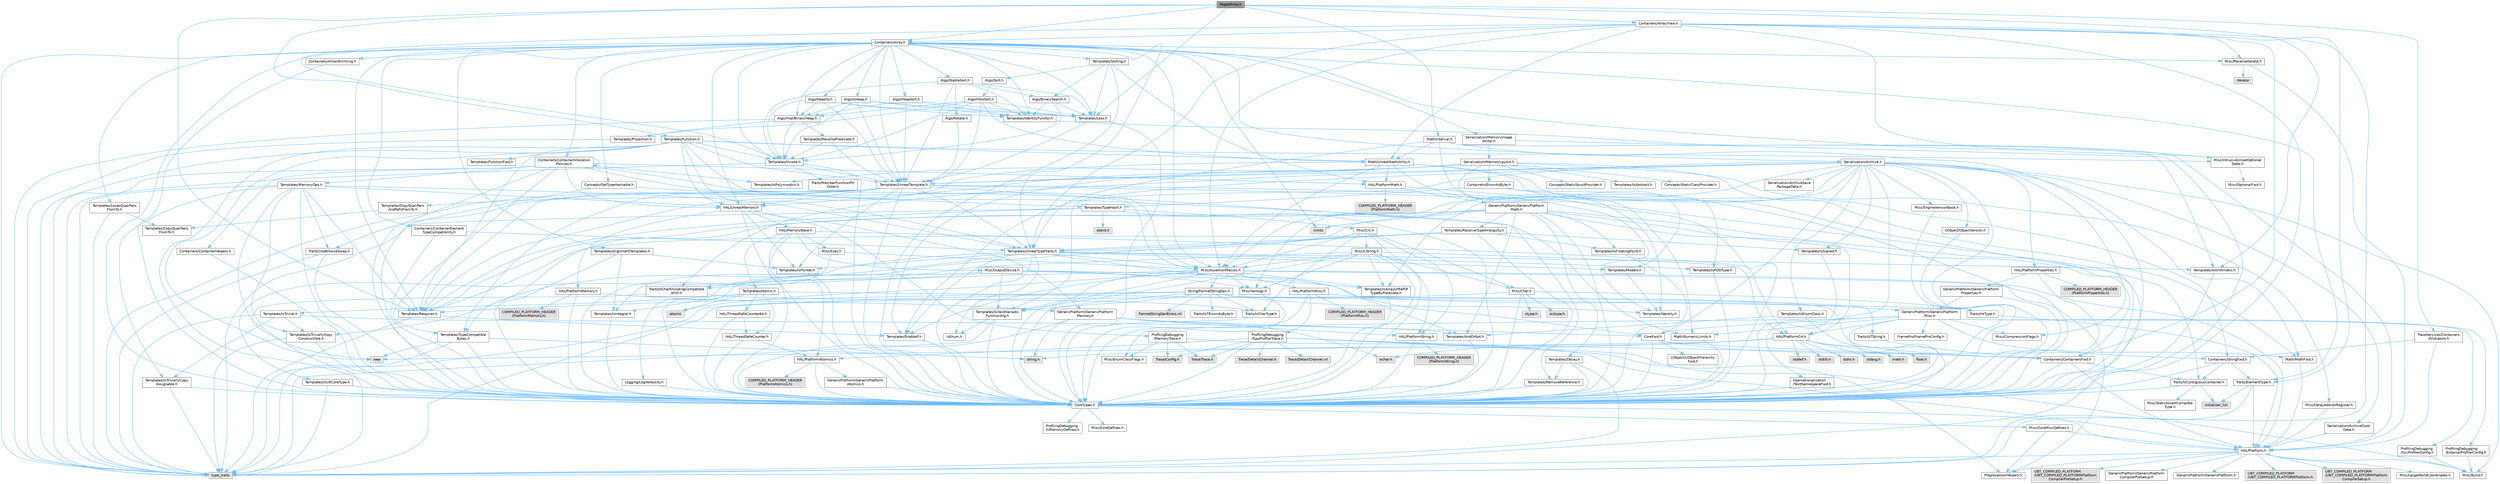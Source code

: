 digraph "PagedArray.h"
{
 // INTERACTIVE_SVG=YES
 // LATEX_PDF_SIZE
  bgcolor="transparent";
  edge [fontname=Helvetica,fontsize=10,labelfontname=Helvetica,labelfontsize=10];
  node [fontname=Helvetica,fontsize=10,shape=box,height=0.2,width=0.4];
  Node1 [id="Node000001",label="PagedArray.h",height=0.2,width=0.4,color="gray40", fillcolor="grey60", style="filled", fontcolor="black",tooltip=" "];
  Node1 -> Node2 [id="edge1_Node000001_Node000002",color="steelblue1",style="solid",tooltip=" "];
  Node2 [id="Node000002",label="TraceServices/Containers\l/Allocators.h",height=0.2,width=0.4,color="grey40", fillcolor="white", style="filled",URL="$db/db1/Allocators_8h.html",tooltip=" "];
  Node2 -> Node3 [id="edge2_Node000002_Node000003",color="steelblue1",style="solid",tooltip=" "];
  Node3 [id="Node000003",label="HAL/Platform.h",height=0.2,width=0.4,color="grey40", fillcolor="white", style="filled",URL="$d9/dd0/Platform_8h.html",tooltip=" "];
  Node3 -> Node4 [id="edge3_Node000003_Node000004",color="steelblue1",style="solid",tooltip=" "];
  Node4 [id="Node000004",label="Misc/Build.h",height=0.2,width=0.4,color="grey40", fillcolor="white", style="filled",URL="$d3/dbb/Build_8h.html",tooltip=" "];
  Node3 -> Node5 [id="edge4_Node000003_Node000005",color="steelblue1",style="solid",tooltip=" "];
  Node5 [id="Node000005",label="Misc/LargeWorldCoordinates.h",height=0.2,width=0.4,color="grey40", fillcolor="white", style="filled",URL="$d2/dcb/LargeWorldCoordinates_8h.html",tooltip=" "];
  Node3 -> Node6 [id="edge5_Node000003_Node000006",color="steelblue1",style="solid",tooltip=" "];
  Node6 [id="Node000006",label="type_traits",height=0.2,width=0.4,color="grey60", fillcolor="#E0E0E0", style="filled",tooltip=" "];
  Node3 -> Node7 [id="edge6_Node000003_Node000007",color="steelblue1",style="solid",tooltip=" "];
  Node7 [id="Node000007",label="PreprocessorHelpers.h",height=0.2,width=0.4,color="grey40", fillcolor="white", style="filled",URL="$db/ddb/PreprocessorHelpers_8h.html",tooltip=" "];
  Node3 -> Node8 [id="edge7_Node000003_Node000008",color="steelblue1",style="solid",tooltip=" "];
  Node8 [id="Node000008",label="UBT_COMPILED_PLATFORM\l/UBT_COMPILED_PLATFORMPlatform\lCompilerPreSetup.h",height=0.2,width=0.4,color="grey60", fillcolor="#E0E0E0", style="filled",tooltip=" "];
  Node3 -> Node9 [id="edge8_Node000003_Node000009",color="steelblue1",style="solid",tooltip=" "];
  Node9 [id="Node000009",label="GenericPlatform/GenericPlatform\lCompilerPreSetup.h",height=0.2,width=0.4,color="grey40", fillcolor="white", style="filled",URL="$d9/dc8/GenericPlatformCompilerPreSetup_8h.html",tooltip=" "];
  Node3 -> Node10 [id="edge9_Node000003_Node000010",color="steelblue1",style="solid",tooltip=" "];
  Node10 [id="Node000010",label="GenericPlatform/GenericPlatform.h",height=0.2,width=0.4,color="grey40", fillcolor="white", style="filled",URL="$d6/d84/GenericPlatform_8h.html",tooltip=" "];
  Node3 -> Node11 [id="edge10_Node000003_Node000011",color="steelblue1",style="solid",tooltip=" "];
  Node11 [id="Node000011",label="UBT_COMPILED_PLATFORM\l/UBT_COMPILED_PLATFORMPlatform.h",height=0.2,width=0.4,color="grey60", fillcolor="#E0E0E0", style="filled",tooltip=" "];
  Node3 -> Node12 [id="edge11_Node000003_Node000012",color="steelblue1",style="solid",tooltip=" "];
  Node12 [id="Node000012",label="UBT_COMPILED_PLATFORM\l/UBT_COMPILED_PLATFORMPlatform\lCompilerSetup.h",height=0.2,width=0.4,color="grey60", fillcolor="#E0E0E0", style="filled",tooltip=" "];
  Node2 -> Node13 [id="edge12_Node000002_Node000013",color="steelblue1",style="solid",tooltip=" "];
  Node13 [id="Node000013",label="Containers/StringFwd.h",height=0.2,width=0.4,color="grey40", fillcolor="white", style="filled",URL="$df/d37/StringFwd_8h.html",tooltip=" "];
  Node13 -> Node14 [id="edge13_Node000013_Node000014",color="steelblue1",style="solid",tooltip=" "];
  Node14 [id="Node000014",label="CoreTypes.h",height=0.2,width=0.4,color="grey40", fillcolor="white", style="filled",URL="$dc/dec/CoreTypes_8h.html",tooltip=" "];
  Node14 -> Node3 [id="edge14_Node000014_Node000003",color="steelblue1",style="solid",tooltip=" "];
  Node14 -> Node15 [id="edge15_Node000014_Node000015",color="steelblue1",style="solid",tooltip=" "];
  Node15 [id="Node000015",label="ProfilingDebugging\l/UMemoryDefines.h",height=0.2,width=0.4,color="grey40", fillcolor="white", style="filled",URL="$d2/da2/UMemoryDefines_8h.html",tooltip=" "];
  Node14 -> Node16 [id="edge16_Node000014_Node000016",color="steelblue1",style="solid",tooltip=" "];
  Node16 [id="Node000016",label="Misc/CoreMiscDefines.h",height=0.2,width=0.4,color="grey40", fillcolor="white", style="filled",URL="$da/d38/CoreMiscDefines_8h.html",tooltip=" "];
  Node16 -> Node3 [id="edge17_Node000016_Node000003",color="steelblue1",style="solid",tooltip=" "];
  Node16 -> Node7 [id="edge18_Node000016_Node000007",color="steelblue1",style="solid",tooltip=" "];
  Node14 -> Node17 [id="edge19_Node000014_Node000017",color="steelblue1",style="solid",tooltip=" "];
  Node17 [id="Node000017",label="Misc/CoreDefines.h",height=0.2,width=0.4,color="grey40", fillcolor="white", style="filled",URL="$d3/dd2/CoreDefines_8h.html",tooltip=" "];
  Node13 -> Node18 [id="edge20_Node000013_Node000018",color="steelblue1",style="solid",tooltip=" "];
  Node18 [id="Node000018",label="Traits/ElementType.h",height=0.2,width=0.4,color="grey40", fillcolor="white", style="filled",URL="$d5/d4f/ElementType_8h.html",tooltip=" "];
  Node18 -> Node3 [id="edge21_Node000018_Node000003",color="steelblue1",style="solid",tooltip=" "];
  Node18 -> Node19 [id="edge22_Node000018_Node000019",color="steelblue1",style="solid",tooltip=" "];
  Node19 [id="Node000019",label="initializer_list",height=0.2,width=0.4,color="grey60", fillcolor="#E0E0E0", style="filled",tooltip=" "];
  Node18 -> Node6 [id="edge23_Node000018_Node000006",color="steelblue1",style="solid",tooltip=" "];
  Node13 -> Node20 [id="edge24_Node000013_Node000020",color="steelblue1",style="solid",tooltip=" "];
  Node20 [id="Node000020",label="Traits/IsContiguousContainer.h",height=0.2,width=0.4,color="grey40", fillcolor="white", style="filled",URL="$d5/d3c/IsContiguousContainer_8h.html",tooltip=" "];
  Node20 -> Node14 [id="edge25_Node000020_Node000014",color="steelblue1",style="solid",tooltip=" "];
  Node20 -> Node21 [id="edge26_Node000020_Node000021",color="steelblue1",style="solid",tooltip=" "];
  Node21 [id="Node000021",label="Misc/StaticAssertComplete\lType.h",height=0.2,width=0.4,color="grey40", fillcolor="white", style="filled",URL="$d5/d4e/StaticAssertCompleteType_8h.html",tooltip=" "];
  Node20 -> Node19 [id="edge27_Node000020_Node000019",color="steelblue1",style="solid",tooltip=" "];
  Node1 -> Node22 [id="edge28_Node000001_Node000022",color="steelblue1",style="solid",tooltip=" "];
  Node22 [id="Node000022",label="Containers/Array.h",height=0.2,width=0.4,color="grey40", fillcolor="white", style="filled",URL="$df/dd0/Array_8h.html",tooltip=" "];
  Node22 -> Node14 [id="edge29_Node000022_Node000014",color="steelblue1",style="solid",tooltip=" "];
  Node22 -> Node23 [id="edge30_Node000022_Node000023",color="steelblue1",style="solid",tooltip=" "];
  Node23 [id="Node000023",label="Misc/AssertionMacros.h",height=0.2,width=0.4,color="grey40", fillcolor="white", style="filled",URL="$d0/dfa/AssertionMacros_8h.html",tooltip=" "];
  Node23 -> Node14 [id="edge31_Node000023_Node000014",color="steelblue1",style="solid",tooltip=" "];
  Node23 -> Node3 [id="edge32_Node000023_Node000003",color="steelblue1",style="solid",tooltip=" "];
  Node23 -> Node24 [id="edge33_Node000023_Node000024",color="steelblue1",style="solid",tooltip=" "];
  Node24 [id="Node000024",label="HAL/PlatformMisc.h",height=0.2,width=0.4,color="grey40", fillcolor="white", style="filled",URL="$d0/df5/PlatformMisc_8h.html",tooltip=" "];
  Node24 -> Node14 [id="edge34_Node000024_Node000014",color="steelblue1",style="solid",tooltip=" "];
  Node24 -> Node25 [id="edge35_Node000024_Node000025",color="steelblue1",style="solid",tooltip=" "];
  Node25 [id="Node000025",label="GenericPlatform/GenericPlatform\lMisc.h",height=0.2,width=0.4,color="grey40", fillcolor="white", style="filled",URL="$db/d9a/GenericPlatformMisc_8h.html",tooltip=" "];
  Node25 -> Node13 [id="edge36_Node000025_Node000013",color="steelblue1",style="solid",tooltip=" "];
  Node25 -> Node26 [id="edge37_Node000025_Node000026",color="steelblue1",style="solid",tooltip=" "];
  Node26 [id="Node000026",label="CoreFwd.h",height=0.2,width=0.4,color="grey40", fillcolor="white", style="filled",URL="$d1/d1e/CoreFwd_8h.html",tooltip=" "];
  Node26 -> Node14 [id="edge38_Node000026_Node000014",color="steelblue1",style="solid",tooltip=" "];
  Node26 -> Node27 [id="edge39_Node000026_Node000027",color="steelblue1",style="solid",tooltip=" "];
  Node27 [id="Node000027",label="Containers/ContainersFwd.h",height=0.2,width=0.4,color="grey40", fillcolor="white", style="filled",URL="$d4/d0a/ContainersFwd_8h.html",tooltip=" "];
  Node27 -> Node3 [id="edge40_Node000027_Node000003",color="steelblue1",style="solid",tooltip=" "];
  Node27 -> Node14 [id="edge41_Node000027_Node000014",color="steelblue1",style="solid",tooltip=" "];
  Node27 -> Node20 [id="edge42_Node000027_Node000020",color="steelblue1",style="solid",tooltip=" "];
  Node26 -> Node28 [id="edge43_Node000026_Node000028",color="steelblue1",style="solid",tooltip=" "];
  Node28 [id="Node000028",label="Math/MathFwd.h",height=0.2,width=0.4,color="grey40", fillcolor="white", style="filled",URL="$d2/d10/MathFwd_8h.html",tooltip=" "];
  Node28 -> Node3 [id="edge44_Node000028_Node000003",color="steelblue1",style="solid",tooltip=" "];
  Node26 -> Node29 [id="edge45_Node000026_Node000029",color="steelblue1",style="solid",tooltip=" "];
  Node29 [id="Node000029",label="UObject/UObjectHierarchy\lFwd.h",height=0.2,width=0.4,color="grey40", fillcolor="white", style="filled",URL="$d3/d13/UObjectHierarchyFwd_8h.html",tooltip=" "];
  Node25 -> Node14 [id="edge46_Node000025_Node000014",color="steelblue1",style="solid",tooltip=" "];
  Node25 -> Node30 [id="edge47_Node000025_Node000030",color="steelblue1",style="solid",tooltip=" "];
  Node30 [id="Node000030",label="FramePro/FrameProConfig.h",height=0.2,width=0.4,color="grey40", fillcolor="white", style="filled",URL="$d7/d90/FrameProConfig_8h.html",tooltip=" "];
  Node25 -> Node31 [id="edge48_Node000025_Node000031",color="steelblue1",style="solid",tooltip=" "];
  Node31 [id="Node000031",label="HAL/PlatformCrt.h",height=0.2,width=0.4,color="grey40", fillcolor="white", style="filled",URL="$d8/d75/PlatformCrt_8h.html",tooltip=" "];
  Node31 -> Node32 [id="edge49_Node000031_Node000032",color="steelblue1",style="solid",tooltip=" "];
  Node32 [id="Node000032",label="new",height=0.2,width=0.4,color="grey60", fillcolor="#E0E0E0", style="filled",tooltip=" "];
  Node31 -> Node33 [id="edge50_Node000031_Node000033",color="steelblue1",style="solid",tooltip=" "];
  Node33 [id="Node000033",label="wchar.h",height=0.2,width=0.4,color="grey60", fillcolor="#E0E0E0", style="filled",tooltip=" "];
  Node31 -> Node34 [id="edge51_Node000031_Node000034",color="steelblue1",style="solid",tooltip=" "];
  Node34 [id="Node000034",label="stddef.h",height=0.2,width=0.4,color="grey60", fillcolor="#E0E0E0", style="filled",tooltip=" "];
  Node31 -> Node35 [id="edge52_Node000031_Node000035",color="steelblue1",style="solid",tooltip=" "];
  Node35 [id="Node000035",label="stdlib.h",height=0.2,width=0.4,color="grey60", fillcolor="#E0E0E0", style="filled",tooltip=" "];
  Node31 -> Node36 [id="edge53_Node000031_Node000036",color="steelblue1",style="solid",tooltip=" "];
  Node36 [id="Node000036",label="stdio.h",height=0.2,width=0.4,color="grey60", fillcolor="#E0E0E0", style="filled",tooltip=" "];
  Node31 -> Node37 [id="edge54_Node000031_Node000037",color="steelblue1",style="solid",tooltip=" "];
  Node37 [id="Node000037",label="stdarg.h",height=0.2,width=0.4,color="grey60", fillcolor="#E0E0E0", style="filled",tooltip=" "];
  Node31 -> Node38 [id="edge55_Node000031_Node000038",color="steelblue1",style="solid",tooltip=" "];
  Node38 [id="Node000038",label="math.h",height=0.2,width=0.4,color="grey60", fillcolor="#E0E0E0", style="filled",tooltip=" "];
  Node31 -> Node39 [id="edge56_Node000031_Node000039",color="steelblue1",style="solid",tooltip=" "];
  Node39 [id="Node000039",label="float.h",height=0.2,width=0.4,color="grey60", fillcolor="#E0E0E0", style="filled",tooltip=" "];
  Node31 -> Node40 [id="edge57_Node000031_Node000040",color="steelblue1",style="solid",tooltip=" "];
  Node40 [id="Node000040",label="string.h",height=0.2,width=0.4,color="grey60", fillcolor="#E0E0E0", style="filled",tooltip=" "];
  Node25 -> Node41 [id="edge58_Node000025_Node000041",color="steelblue1",style="solid",tooltip=" "];
  Node41 [id="Node000041",label="Math/NumericLimits.h",height=0.2,width=0.4,color="grey40", fillcolor="white", style="filled",URL="$df/d1b/NumericLimits_8h.html",tooltip=" "];
  Node41 -> Node14 [id="edge59_Node000041_Node000014",color="steelblue1",style="solid",tooltip=" "];
  Node25 -> Node42 [id="edge60_Node000025_Node000042",color="steelblue1",style="solid",tooltip=" "];
  Node42 [id="Node000042",label="Misc/CompressionFlags.h",height=0.2,width=0.4,color="grey40", fillcolor="white", style="filled",URL="$d9/d76/CompressionFlags_8h.html",tooltip=" "];
  Node25 -> Node43 [id="edge61_Node000025_Node000043",color="steelblue1",style="solid",tooltip=" "];
  Node43 [id="Node000043",label="Misc/EnumClassFlags.h",height=0.2,width=0.4,color="grey40", fillcolor="white", style="filled",URL="$d8/de7/EnumClassFlags_8h.html",tooltip=" "];
  Node25 -> Node44 [id="edge62_Node000025_Node000044",color="steelblue1",style="solid",tooltip=" "];
  Node44 [id="Node000044",label="ProfilingDebugging\l/CsvProfilerConfig.h",height=0.2,width=0.4,color="grey40", fillcolor="white", style="filled",URL="$d3/d88/CsvProfilerConfig_8h.html",tooltip=" "];
  Node44 -> Node4 [id="edge63_Node000044_Node000004",color="steelblue1",style="solid",tooltip=" "];
  Node25 -> Node45 [id="edge64_Node000025_Node000045",color="steelblue1",style="solid",tooltip=" "];
  Node45 [id="Node000045",label="ProfilingDebugging\l/ExternalProfilerConfig.h",height=0.2,width=0.4,color="grey40", fillcolor="white", style="filled",URL="$d3/dbb/ExternalProfilerConfig_8h.html",tooltip=" "];
  Node45 -> Node4 [id="edge65_Node000045_Node000004",color="steelblue1",style="solid",tooltip=" "];
  Node24 -> Node46 [id="edge66_Node000024_Node000046",color="steelblue1",style="solid",tooltip=" "];
  Node46 [id="Node000046",label="COMPILED_PLATFORM_HEADER\l(PlatformMisc.h)",height=0.2,width=0.4,color="grey60", fillcolor="#E0E0E0", style="filled",tooltip=" "];
  Node24 -> Node47 [id="edge67_Node000024_Node000047",color="steelblue1",style="solid",tooltip=" "];
  Node47 [id="Node000047",label="ProfilingDebugging\l/CpuProfilerTrace.h",height=0.2,width=0.4,color="grey40", fillcolor="white", style="filled",URL="$da/dcb/CpuProfilerTrace_8h.html",tooltip=" "];
  Node47 -> Node14 [id="edge68_Node000047_Node000014",color="steelblue1",style="solid",tooltip=" "];
  Node47 -> Node27 [id="edge69_Node000047_Node000027",color="steelblue1",style="solid",tooltip=" "];
  Node47 -> Node48 [id="edge70_Node000047_Node000048",color="steelblue1",style="solid",tooltip=" "];
  Node48 [id="Node000048",label="HAL/PlatformAtomics.h",height=0.2,width=0.4,color="grey40", fillcolor="white", style="filled",URL="$d3/d36/PlatformAtomics_8h.html",tooltip=" "];
  Node48 -> Node14 [id="edge71_Node000048_Node000014",color="steelblue1",style="solid",tooltip=" "];
  Node48 -> Node49 [id="edge72_Node000048_Node000049",color="steelblue1",style="solid",tooltip=" "];
  Node49 [id="Node000049",label="GenericPlatform/GenericPlatform\lAtomics.h",height=0.2,width=0.4,color="grey40", fillcolor="white", style="filled",URL="$da/d72/GenericPlatformAtomics_8h.html",tooltip=" "];
  Node49 -> Node14 [id="edge73_Node000049_Node000014",color="steelblue1",style="solid",tooltip=" "];
  Node48 -> Node50 [id="edge74_Node000048_Node000050",color="steelblue1",style="solid",tooltip=" "];
  Node50 [id="Node000050",label="COMPILED_PLATFORM_HEADER\l(PlatformAtomics.h)",height=0.2,width=0.4,color="grey60", fillcolor="#E0E0E0", style="filled",tooltip=" "];
  Node47 -> Node7 [id="edge75_Node000047_Node000007",color="steelblue1",style="solid",tooltip=" "];
  Node47 -> Node4 [id="edge76_Node000047_Node000004",color="steelblue1",style="solid",tooltip=" "];
  Node47 -> Node51 [id="edge77_Node000047_Node000051",color="steelblue1",style="solid",tooltip=" "];
  Node51 [id="Node000051",label="Trace/Config.h",height=0.2,width=0.4,color="grey60", fillcolor="#E0E0E0", style="filled",tooltip=" "];
  Node47 -> Node52 [id="edge78_Node000047_Node000052",color="steelblue1",style="solid",tooltip=" "];
  Node52 [id="Node000052",label="Trace/Detail/Channel.h",height=0.2,width=0.4,color="grey60", fillcolor="#E0E0E0", style="filled",tooltip=" "];
  Node47 -> Node53 [id="edge79_Node000047_Node000053",color="steelblue1",style="solid",tooltip=" "];
  Node53 [id="Node000053",label="Trace/Detail/Channel.inl",height=0.2,width=0.4,color="grey60", fillcolor="#E0E0E0", style="filled",tooltip=" "];
  Node47 -> Node54 [id="edge80_Node000047_Node000054",color="steelblue1",style="solid",tooltip=" "];
  Node54 [id="Node000054",label="Trace/Trace.h",height=0.2,width=0.4,color="grey60", fillcolor="#E0E0E0", style="filled",tooltip=" "];
  Node23 -> Node7 [id="edge81_Node000023_Node000007",color="steelblue1",style="solid",tooltip=" "];
  Node23 -> Node55 [id="edge82_Node000023_Node000055",color="steelblue1",style="solid",tooltip=" "];
  Node55 [id="Node000055",label="Templates/EnableIf.h",height=0.2,width=0.4,color="grey40", fillcolor="white", style="filled",URL="$d7/d60/EnableIf_8h.html",tooltip=" "];
  Node55 -> Node14 [id="edge83_Node000055_Node000014",color="steelblue1",style="solid",tooltip=" "];
  Node23 -> Node56 [id="edge84_Node000023_Node000056",color="steelblue1",style="solid",tooltip=" "];
  Node56 [id="Node000056",label="Templates/IsArrayOrRefOf\lTypeByPredicate.h",height=0.2,width=0.4,color="grey40", fillcolor="white", style="filled",URL="$d6/da1/IsArrayOrRefOfTypeByPredicate_8h.html",tooltip=" "];
  Node56 -> Node14 [id="edge85_Node000056_Node000014",color="steelblue1",style="solid",tooltip=" "];
  Node23 -> Node57 [id="edge86_Node000023_Node000057",color="steelblue1",style="solid",tooltip=" "];
  Node57 [id="Node000057",label="Templates/IsValidVariadic\lFunctionArg.h",height=0.2,width=0.4,color="grey40", fillcolor="white", style="filled",URL="$d0/dc8/IsValidVariadicFunctionArg_8h.html",tooltip=" "];
  Node57 -> Node14 [id="edge87_Node000057_Node000014",color="steelblue1",style="solid",tooltip=" "];
  Node57 -> Node58 [id="edge88_Node000057_Node000058",color="steelblue1",style="solid",tooltip=" "];
  Node58 [id="Node000058",label="IsEnum.h",height=0.2,width=0.4,color="grey40", fillcolor="white", style="filled",URL="$d4/de5/IsEnum_8h.html",tooltip=" "];
  Node57 -> Node6 [id="edge89_Node000057_Node000006",color="steelblue1",style="solid",tooltip=" "];
  Node23 -> Node59 [id="edge90_Node000023_Node000059",color="steelblue1",style="solid",tooltip=" "];
  Node59 [id="Node000059",label="Traits/IsCharEncodingCompatible\lWith.h",height=0.2,width=0.4,color="grey40", fillcolor="white", style="filled",URL="$df/dd1/IsCharEncodingCompatibleWith_8h.html",tooltip=" "];
  Node59 -> Node6 [id="edge91_Node000059_Node000006",color="steelblue1",style="solid",tooltip=" "];
  Node59 -> Node60 [id="edge92_Node000059_Node000060",color="steelblue1",style="solid",tooltip=" "];
  Node60 [id="Node000060",label="Traits/IsCharType.h",height=0.2,width=0.4,color="grey40", fillcolor="white", style="filled",URL="$db/d51/IsCharType_8h.html",tooltip=" "];
  Node60 -> Node14 [id="edge93_Node000060_Node000014",color="steelblue1",style="solid",tooltip=" "];
  Node23 -> Node61 [id="edge94_Node000023_Node000061",color="steelblue1",style="solid",tooltip=" "];
  Node61 [id="Node000061",label="Misc/VarArgs.h",height=0.2,width=0.4,color="grey40", fillcolor="white", style="filled",URL="$d5/d6f/VarArgs_8h.html",tooltip=" "];
  Node61 -> Node14 [id="edge95_Node000061_Node000014",color="steelblue1",style="solid",tooltip=" "];
  Node23 -> Node62 [id="edge96_Node000023_Node000062",color="steelblue1",style="solid",tooltip=" "];
  Node62 [id="Node000062",label="String/FormatStringSan.h",height=0.2,width=0.4,color="grey40", fillcolor="white", style="filled",URL="$d3/d8b/FormatStringSan_8h.html",tooltip=" "];
  Node62 -> Node6 [id="edge97_Node000062_Node000006",color="steelblue1",style="solid",tooltip=" "];
  Node62 -> Node14 [id="edge98_Node000062_Node000014",color="steelblue1",style="solid",tooltip=" "];
  Node62 -> Node63 [id="edge99_Node000062_Node000063",color="steelblue1",style="solid",tooltip=" "];
  Node63 [id="Node000063",label="Templates/Requires.h",height=0.2,width=0.4,color="grey40", fillcolor="white", style="filled",URL="$dc/d96/Requires_8h.html",tooltip=" "];
  Node63 -> Node55 [id="edge100_Node000063_Node000055",color="steelblue1",style="solid",tooltip=" "];
  Node63 -> Node6 [id="edge101_Node000063_Node000006",color="steelblue1",style="solid",tooltip=" "];
  Node62 -> Node64 [id="edge102_Node000062_Node000064",color="steelblue1",style="solid",tooltip=" "];
  Node64 [id="Node000064",label="Templates/Identity.h",height=0.2,width=0.4,color="grey40", fillcolor="white", style="filled",URL="$d0/dd5/Identity_8h.html",tooltip=" "];
  Node62 -> Node57 [id="edge103_Node000062_Node000057",color="steelblue1",style="solid",tooltip=" "];
  Node62 -> Node60 [id="edge104_Node000062_Node000060",color="steelblue1",style="solid",tooltip=" "];
  Node62 -> Node65 [id="edge105_Node000062_Node000065",color="steelblue1",style="solid",tooltip=" "];
  Node65 [id="Node000065",label="Traits/IsTEnumAsByte.h",height=0.2,width=0.4,color="grey40", fillcolor="white", style="filled",URL="$d1/de6/IsTEnumAsByte_8h.html",tooltip=" "];
  Node62 -> Node66 [id="edge106_Node000062_Node000066",color="steelblue1",style="solid",tooltip=" "];
  Node66 [id="Node000066",label="Traits/IsTString.h",height=0.2,width=0.4,color="grey40", fillcolor="white", style="filled",URL="$d0/df8/IsTString_8h.html",tooltip=" "];
  Node66 -> Node27 [id="edge107_Node000066_Node000027",color="steelblue1",style="solid",tooltip=" "];
  Node62 -> Node27 [id="edge108_Node000062_Node000027",color="steelblue1",style="solid",tooltip=" "];
  Node62 -> Node67 [id="edge109_Node000062_Node000067",color="steelblue1",style="solid",tooltip=" "];
  Node67 [id="Node000067",label="FormatStringSanErrors.inl",height=0.2,width=0.4,color="grey60", fillcolor="#E0E0E0", style="filled",tooltip=" "];
  Node23 -> Node68 [id="edge110_Node000023_Node000068",color="steelblue1",style="solid",tooltip=" "];
  Node68 [id="Node000068",label="atomic",height=0.2,width=0.4,color="grey60", fillcolor="#E0E0E0", style="filled",tooltip=" "];
  Node22 -> Node69 [id="edge111_Node000022_Node000069",color="steelblue1",style="solid",tooltip=" "];
  Node69 [id="Node000069",label="Misc/IntrusiveUnsetOptional\lState.h",height=0.2,width=0.4,color="grey40", fillcolor="white", style="filled",URL="$d2/d0a/IntrusiveUnsetOptionalState_8h.html",tooltip=" "];
  Node69 -> Node70 [id="edge112_Node000069_Node000070",color="steelblue1",style="solid",tooltip=" "];
  Node70 [id="Node000070",label="Misc/OptionalFwd.h",height=0.2,width=0.4,color="grey40", fillcolor="white", style="filled",URL="$dc/d50/OptionalFwd_8h.html",tooltip=" "];
  Node22 -> Node71 [id="edge113_Node000022_Node000071",color="steelblue1",style="solid",tooltip=" "];
  Node71 [id="Node000071",label="Misc/ReverseIterate.h",height=0.2,width=0.4,color="grey40", fillcolor="white", style="filled",URL="$db/de3/ReverseIterate_8h.html",tooltip=" "];
  Node71 -> Node3 [id="edge114_Node000071_Node000003",color="steelblue1",style="solid",tooltip=" "];
  Node71 -> Node72 [id="edge115_Node000071_Node000072",color="steelblue1",style="solid",tooltip=" "];
  Node72 [id="Node000072",label="iterator",height=0.2,width=0.4,color="grey60", fillcolor="#E0E0E0", style="filled",tooltip=" "];
  Node22 -> Node73 [id="edge116_Node000022_Node000073",color="steelblue1",style="solid",tooltip=" "];
  Node73 [id="Node000073",label="HAL/UnrealMemory.h",height=0.2,width=0.4,color="grey40", fillcolor="white", style="filled",URL="$d9/d96/UnrealMemory_8h.html",tooltip=" "];
  Node73 -> Node14 [id="edge117_Node000073_Node000014",color="steelblue1",style="solid",tooltip=" "];
  Node73 -> Node74 [id="edge118_Node000073_Node000074",color="steelblue1",style="solid",tooltip=" "];
  Node74 [id="Node000074",label="GenericPlatform/GenericPlatform\lMemory.h",height=0.2,width=0.4,color="grey40", fillcolor="white", style="filled",URL="$dd/d22/GenericPlatformMemory_8h.html",tooltip=" "];
  Node74 -> Node26 [id="edge119_Node000074_Node000026",color="steelblue1",style="solid",tooltip=" "];
  Node74 -> Node14 [id="edge120_Node000074_Node000014",color="steelblue1",style="solid",tooltip=" "];
  Node74 -> Node75 [id="edge121_Node000074_Node000075",color="steelblue1",style="solid",tooltip=" "];
  Node75 [id="Node000075",label="HAL/PlatformString.h",height=0.2,width=0.4,color="grey40", fillcolor="white", style="filled",URL="$db/db5/PlatformString_8h.html",tooltip=" "];
  Node75 -> Node14 [id="edge122_Node000075_Node000014",color="steelblue1",style="solid",tooltip=" "];
  Node75 -> Node76 [id="edge123_Node000075_Node000076",color="steelblue1",style="solid",tooltip=" "];
  Node76 [id="Node000076",label="COMPILED_PLATFORM_HEADER\l(PlatformString.h)",height=0.2,width=0.4,color="grey60", fillcolor="#E0E0E0", style="filled",tooltip=" "];
  Node74 -> Node40 [id="edge124_Node000074_Node000040",color="steelblue1",style="solid",tooltip=" "];
  Node74 -> Node33 [id="edge125_Node000074_Node000033",color="steelblue1",style="solid",tooltip=" "];
  Node73 -> Node77 [id="edge126_Node000073_Node000077",color="steelblue1",style="solid",tooltip=" "];
  Node77 [id="Node000077",label="HAL/MemoryBase.h",height=0.2,width=0.4,color="grey40", fillcolor="white", style="filled",URL="$d6/d9f/MemoryBase_8h.html",tooltip=" "];
  Node77 -> Node14 [id="edge127_Node000077_Node000014",color="steelblue1",style="solid",tooltip=" "];
  Node77 -> Node48 [id="edge128_Node000077_Node000048",color="steelblue1",style="solid",tooltip=" "];
  Node77 -> Node31 [id="edge129_Node000077_Node000031",color="steelblue1",style="solid",tooltip=" "];
  Node77 -> Node78 [id="edge130_Node000077_Node000078",color="steelblue1",style="solid",tooltip=" "];
  Node78 [id="Node000078",label="Misc/Exec.h",height=0.2,width=0.4,color="grey40", fillcolor="white", style="filled",URL="$de/ddb/Exec_8h.html",tooltip=" "];
  Node78 -> Node14 [id="edge131_Node000078_Node000014",color="steelblue1",style="solid",tooltip=" "];
  Node78 -> Node23 [id="edge132_Node000078_Node000023",color="steelblue1",style="solid",tooltip=" "];
  Node77 -> Node79 [id="edge133_Node000077_Node000079",color="steelblue1",style="solid",tooltip=" "];
  Node79 [id="Node000079",label="Misc/OutputDevice.h",height=0.2,width=0.4,color="grey40", fillcolor="white", style="filled",URL="$d7/d32/OutputDevice_8h.html",tooltip=" "];
  Node79 -> Node26 [id="edge134_Node000079_Node000026",color="steelblue1",style="solid",tooltip=" "];
  Node79 -> Node14 [id="edge135_Node000079_Node000014",color="steelblue1",style="solid",tooltip=" "];
  Node79 -> Node80 [id="edge136_Node000079_Node000080",color="steelblue1",style="solid",tooltip=" "];
  Node80 [id="Node000080",label="Logging/LogVerbosity.h",height=0.2,width=0.4,color="grey40", fillcolor="white", style="filled",URL="$d2/d8f/LogVerbosity_8h.html",tooltip=" "];
  Node80 -> Node14 [id="edge137_Node000080_Node000014",color="steelblue1",style="solid",tooltip=" "];
  Node79 -> Node61 [id="edge138_Node000079_Node000061",color="steelblue1",style="solid",tooltip=" "];
  Node79 -> Node56 [id="edge139_Node000079_Node000056",color="steelblue1",style="solid",tooltip=" "];
  Node79 -> Node57 [id="edge140_Node000079_Node000057",color="steelblue1",style="solid",tooltip=" "];
  Node79 -> Node59 [id="edge141_Node000079_Node000059",color="steelblue1",style="solid",tooltip=" "];
  Node77 -> Node81 [id="edge142_Node000077_Node000081",color="steelblue1",style="solid",tooltip=" "];
  Node81 [id="Node000081",label="Templates/Atomic.h",height=0.2,width=0.4,color="grey40", fillcolor="white", style="filled",URL="$d3/d91/Atomic_8h.html",tooltip=" "];
  Node81 -> Node82 [id="edge143_Node000081_Node000082",color="steelblue1",style="solid",tooltip=" "];
  Node82 [id="Node000082",label="HAL/ThreadSafeCounter.h",height=0.2,width=0.4,color="grey40", fillcolor="white", style="filled",URL="$dc/dc9/ThreadSafeCounter_8h.html",tooltip=" "];
  Node82 -> Node14 [id="edge144_Node000082_Node000014",color="steelblue1",style="solid",tooltip=" "];
  Node82 -> Node48 [id="edge145_Node000082_Node000048",color="steelblue1",style="solid",tooltip=" "];
  Node81 -> Node83 [id="edge146_Node000081_Node000083",color="steelblue1",style="solid",tooltip=" "];
  Node83 [id="Node000083",label="HAL/ThreadSafeCounter64.h",height=0.2,width=0.4,color="grey40", fillcolor="white", style="filled",URL="$d0/d12/ThreadSafeCounter64_8h.html",tooltip=" "];
  Node83 -> Node14 [id="edge147_Node000083_Node000014",color="steelblue1",style="solid",tooltip=" "];
  Node83 -> Node82 [id="edge148_Node000083_Node000082",color="steelblue1",style="solid",tooltip=" "];
  Node81 -> Node84 [id="edge149_Node000081_Node000084",color="steelblue1",style="solid",tooltip=" "];
  Node84 [id="Node000084",label="Templates/IsIntegral.h",height=0.2,width=0.4,color="grey40", fillcolor="white", style="filled",URL="$da/d64/IsIntegral_8h.html",tooltip=" "];
  Node84 -> Node14 [id="edge150_Node000084_Node000014",color="steelblue1",style="solid",tooltip=" "];
  Node81 -> Node85 [id="edge151_Node000081_Node000085",color="steelblue1",style="solid",tooltip=" "];
  Node85 [id="Node000085",label="Templates/IsTrivial.h",height=0.2,width=0.4,color="grey40", fillcolor="white", style="filled",URL="$da/d4c/IsTrivial_8h.html",tooltip=" "];
  Node85 -> Node86 [id="edge152_Node000085_Node000086",color="steelblue1",style="solid",tooltip=" "];
  Node86 [id="Node000086",label="Templates/AndOrNot.h",height=0.2,width=0.4,color="grey40", fillcolor="white", style="filled",URL="$db/d0a/AndOrNot_8h.html",tooltip=" "];
  Node86 -> Node14 [id="edge153_Node000086_Node000014",color="steelblue1",style="solid",tooltip=" "];
  Node85 -> Node87 [id="edge154_Node000085_Node000087",color="steelblue1",style="solid",tooltip=" "];
  Node87 [id="Node000087",label="Templates/IsTriviallyCopy\lConstructible.h",height=0.2,width=0.4,color="grey40", fillcolor="white", style="filled",URL="$d3/d78/IsTriviallyCopyConstructible_8h.html",tooltip=" "];
  Node87 -> Node14 [id="edge155_Node000087_Node000014",color="steelblue1",style="solid",tooltip=" "];
  Node87 -> Node6 [id="edge156_Node000087_Node000006",color="steelblue1",style="solid",tooltip=" "];
  Node85 -> Node88 [id="edge157_Node000085_Node000088",color="steelblue1",style="solid",tooltip=" "];
  Node88 [id="Node000088",label="Templates/IsTriviallyCopy\lAssignable.h",height=0.2,width=0.4,color="grey40", fillcolor="white", style="filled",URL="$d2/df2/IsTriviallyCopyAssignable_8h.html",tooltip=" "];
  Node88 -> Node14 [id="edge158_Node000088_Node000014",color="steelblue1",style="solid",tooltip=" "];
  Node88 -> Node6 [id="edge159_Node000088_Node000006",color="steelblue1",style="solid",tooltip=" "];
  Node85 -> Node6 [id="edge160_Node000085_Node000006",color="steelblue1",style="solid",tooltip=" "];
  Node81 -> Node89 [id="edge161_Node000081_Node000089",color="steelblue1",style="solid",tooltip=" "];
  Node89 [id="Node000089",label="Traits/IntType.h",height=0.2,width=0.4,color="grey40", fillcolor="white", style="filled",URL="$d7/deb/IntType_8h.html",tooltip=" "];
  Node89 -> Node3 [id="edge162_Node000089_Node000003",color="steelblue1",style="solid",tooltip=" "];
  Node81 -> Node68 [id="edge163_Node000081_Node000068",color="steelblue1",style="solid",tooltip=" "];
  Node73 -> Node90 [id="edge164_Node000073_Node000090",color="steelblue1",style="solid",tooltip=" "];
  Node90 [id="Node000090",label="HAL/PlatformMemory.h",height=0.2,width=0.4,color="grey40", fillcolor="white", style="filled",URL="$de/d68/PlatformMemory_8h.html",tooltip=" "];
  Node90 -> Node14 [id="edge165_Node000090_Node000014",color="steelblue1",style="solid",tooltip=" "];
  Node90 -> Node74 [id="edge166_Node000090_Node000074",color="steelblue1",style="solid",tooltip=" "];
  Node90 -> Node91 [id="edge167_Node000090_Node000091",color="steelblue1",style="solid",tooltip=" "];
  Node91 [id="Node000091",label="COMPILED_PLATFORM_HEADER\l(PlatformMemory.h)",height=0.2,width=0.4,color="grey60", fillcolor="#E0E0E0", style="filled",tooltip=" "];
  Node73 -> Node92 [id="edge168_Node000073_Node000092",color="steelblue1",style="solid",tooltip=" "];
  Node92 [id="Node000092",label="ProfilingDebugging\l/MemoryTrace.h",height=0.2,width=0.4,color="grey40", fillcolor="white", style="filled",URL="$da/dd7/MemoryTrace_8h.html",tooltip=" "];
  Node92 -> Node3 [id="edge169_Node000092_Node000003",color="steelblue1",style="solid",tooltip=" "];
  Node92 -> Node43 [id="edge170_Node000092_Node000043",color="steelblue1",style="solid",tooltip=" "];
  Node92 -> Node51 [id="edge171_Node000092_Node000051",color="steelblue1",style="solid",tooltip=" "];
  Node92 -> Node54 [id="edge172_Node000092_Node000054",color="steelblue1",style="solid",tooltip=" "];
  Node73 -> Node93 [id="edge173_Node000073_Node000093",color="steelblue1",style="solid",tooltip=" "];
  Node93 [id="Node000093",label="Templates/IsPointer.h",height=0.2,width=0.4,color="grey40", fillcolor="white", style="filled",URL="$d7/d05/IsPointer_8h.html",tooltip=" "];
  Node93 -> Node14 [id="edge174_Node000093_Node000014",color="steelblue1",style="solid",tooltip=" "];
  Node22 -> Node94 [id="edge175_Node000022_Node000094",color="steelblue1",style="solid",tooltip=" "];
  Node94 [id="Node000094",label="Templates/UnrealTypeTraits.h",height=0.2,width=0.4,color="grey40", fillcolor="white", style="filled",URL="$d2/d2d/UnrealTypeTraits_8h.html",tooltip=" "];
  Node94 -> Node14 [id="edge176_Node000094_Node000014",color="steelblue1",style="solid",tooltip=" "];
  Node94 -> Node93 [id="edge177_Node000094_Node000093",color="steelblue1",style="solid",tooltip=" "];
  Node94 -> Node23 [id="edge178_Node000094_Node000023",color="steelblue1",style="solid",tooltip=" "];
  Node94 -> Node86 [id="edge179_Node000094_Node000086",color="steelblue1",style="solid",tooltip=" "];
  Node94 -> Node55 [id="edge180_Node000094_Node000055",color="steelblue1",style="solid",tooltip=" "];
  Node94 -> Node95 [id="edge181_Node000094_Node000095",color="steelblue1",style="solid",tooltip=" "];
  Node95 [id="Node000095",label="Templates/IsArithmetic.h",height=0.2,width=0.4,color="grey40", fillcolor="white", style="filled",URL="$d2/d5d/IsArithmetic_8h.html",tooltip=" "];
  Node95 -> Node14 [id="edge182_Node000095_Node000014",color="steelblue1",style="solid",tooltip=" "];
  Node94 -> Node58 [id="edge183_Node000094_Node000058",color="steelblue1",style="solid",tooltip=" "];
  Node94 -> Node96 [id="edge184_Node000094_Node000096",color="steelblue1",style="solid",tooltip=" "];
  Node96 [id="Node000096",label="Templates/Models.h",height=0.2,width=0.4,color="grey40", fillcolor="white", style="filled",URL="$d3/d0c/Models_8h.html",tooltip=" "];
  Node96 -> Node64 [id="edge185_Node000096_Node000064",color="steelblue1",style="solid",tooltip=" "];
  Node94 -> Node97 [id="edge186_Node000094_Node000097",color="steelblue1",style="solid",tooltip=" "];
  Node97 [id="Node000097",label="Templates/IsPODType.h",height=0.2,width=0.4,color="grey40", fillcolor="white", style="filled",URL="$d7/db1/IsPODType_8h.html",tooltip=" "];
  Node97 -> Node14 [id="edge187_Node000097_Node000014",color="steelblue1",style="solid",tooltip=" "];
  Node94 -> Node98 [id="edge188_Node000094_Node000098",color="steelblue1",style="solid",tooltip=" "];
  Node98 [id="Node000098",label="Templates/IsUECoreType.h",height=0.2,width=0.4,color="grey40", fillcolor="white", style="filled",URL="$d1/db8/IsUECoreType_8h.html",tooltip=" "];
  Node98 -> Node14 [id="edge189_Node000098_Node000014",color="steelblue1",style="solid",tooltip=" "];
  Node98 -> Node6 [id="edge190_Node000098_Node000006",color="steelblue1",style="solid",tooltip=" "];
  Node94 -> Node87 [id="edge191_Node000094_Node000087",color="steelblue1",style="solid",tooltip=" "];
  Node22 -> Node99 [id="edge192_Node000022_Node000099",color="steelblue1",style="solid",tooltip=" "];
  Node99 [id="Node000099",label="Templates/UnrealTemplate.h",height=0.2,width=0.4,color="grey40", fillcolor="white", style="filled",URL="$d4/d24/UnrealTemplate_8h.html",tooltip=" "];
  Node99 -> Node14 [id="edge193_Node000099_Node000014",color="steelblue1",style="solid",tooltip=" "];
  Node99 -> Node93 [id="edge194_Node000099_Node000093",color="steelblue1",style="solid",tooltip=" "];
  Node99 -> Node73 [id="edge195_Node000099_Node000073",color="steelblue1",style="solid",tooltip=" "];
  Node99 -> Node100 [id="edge196_Node000099_Node000100",color="steelblue1",style="solid",tooltip=" "];
  Node100 [id="Node000100",label="Templates/CopyQualifiers\lAndRefsFromTo.h",height=0.2,width=0.4,color="grey40", fillcolor="white", style="filled",URL="$d3/db3/CopyQualifiersAndRefsFromTo_8h.html",tooltip=" "];
  Node100 -> Node101 [id="edge197_Node000100_Node000101",color="steelblue1",style="solid",tooltip=" "];
  Node101 [id="Node000101",label="Templates/CopyQualifiers\lFromTo.h",height=0.2,width=0.4,color="grey40", fillcolor="white", style="filled",URL="$d5/db4/CopyQualifiersFromTo_8h.html",tooltip=" "];
  Node99 -> Node94 [id="edge198_Node000099_Node000094",color="steelblue1",style="solid",tooltip=" "];
  Node99 -> Node102 [id="edge199_Node000099_Node000102",color="steelblue1",style="solid",tooltip=" "];
  Node102 [id="Node000102",label="Templates/RemoveReference.h",height=0.2,width=0.4,color="grey40", fillcolor="white", style="filled",URL="$da/dbe/RemoveReference_8h.html",tooltip=" "];
  Node102 -> Node14 [id="edge200_Node000102_Node000014",color="steelblue1",style="solid",tooltip=" "];
  Node99 -> Node63 [id="edge201_Node000099_Node000063",color="steelblue1",style="solid",tooltip=" "];
  Node99 -> Node103 [id="edge202_Node000099_Node000103",color="steelblue1",style="solid",tooltip=" "];
  Node103 [id="Node000103",label="Templates/TypeCompatible\lBytes.h",height=0.2,width=0.4,color="grey40", fillcolor="white", style="filled",URL="$df/d0a/TypeCompatibleBytes_8h.html",tooltip=" "];
  Node103 -> Node14 [id="edge203_Node000103_Node000014",color="steelblue1",style="solid",tooltip=" "];
  Node103 -> Node40 [id="edge204_Node000103_Node000040",color="steelblue1",style="solid",tooltip=" "];
  Node103 -> Node32 [id="edge205_Node000103_Node000032",color="steelblue1",style="solid",tooltip=" "];
  Node103 -> Node6 [id="edge206_Node000103_Node000006",color="steelblue1",style="solid",tooltip=" "];
  Node99 -> Node64 [id="edge207_Node000099_Node000064",color="steelblue1",style="solid",tooltip=" "];
  Node99 -> Node20 [id="edge208_Node000099_Node000020",color="steelblue1",style="solid",tooltip=" "];
  Node99 -> Node104 [id="edge209_Node000099_Node000104",color="steelblue1",style="solid",tooltip=" "];
  Node104 [id="Node000104",label="Traits/UseBitwiseSwap.h",height=0.2,width=0.4,color="grey40", fillcolor="white", style="filled",URL="$db/df3/UseBitwiseSwap_8h.html",tooltip=" "];
  Node104 -> Node14 [id="edge210_Node000104_Node000014",color="steelblue1",style="solid",tooltip=" "];
  Node104 -> Node6 [id="edge211_Node000104_Node000006",color="steelblue1",style="solid",tooltip=" "];
  Node99 -> Node6 [id="edge212_Node000099_Node000006",color="steelblue1",style="solid",tooltip=" "];
  Node22 -> Node105 [id="edge213_Node000022_Node000105",color="steelblue1",style="solid",tooltip=" "];
  Node105 [id="Node000105",label="Containers/AllowShrinking.h",height=0.2,width=0.4,color="grey40", fillcolor="white", style="filled",URL="$d7/d1a/AllowShrinking_8h.html",tooltip=" "];
  Node105 -> Node14 [id="edge214_Node000105_Node000014",color="steelblue1",style="solid",tooltip=" "];
  Node22 -> Node106 [id="edge215_Node000022_Node000106",color="steelblue1",style="solid",tooltip=" "];
  Node106 [id="Node000106",label="Containers/ContainerAllocation\lPolicies.h",height=0.2,width=0.4,color="grey40", fillcolor="white", style="filled",URL="$d7/dff/ContainerAllocationPolicies_8h.html",tooltip=" "];
  Node106 -> Node14 [id="edge216_Node000106_Node000014",color="steelblue1",style="solid",tooltip=" "];
  Node106 -> Node107 [id="edge217_Node000106_Node000107",color="steelblue1",style="solid",tooltip=" "];
  Node107 [id="Node000107",label="Containers/ContainerHelpers.h",height=0.2,width=0.4,color="grey40", fillcolor="white", style="filled",URL="$d7/d33/ContainerHelpers_8h.html",tooltip=" "];
  Node107 -> Node14 [id="edge218_Node000107_Node000014",color="steelblue1",style="solid",tooltip=" "];
  Node106 -> Node106 [id="edge219_Node000106_Node000106",color="steelblue1",style="solid",tooltip=" "];
  Node106 -> Node108 [id="edge220_Node000106_Node000108",color="steelblue1",style="solid",tooltip=" "];
  Node108 [id="Node000108",label="HAL/PlatformMath.h",height=0.2,width=0.4,color="grey40", fillcolor="white", style="filled",URL="$dc/d53/PlatformMath_8h.html",tooltip=" "];
  Node108 -> Node14 [id="edge221_Node000108_Node000014",color="steelblue1",style="solid",tooltip=" "];
  Node108 -> Node109 [id="edge222_Node000108_Node000109",color="steelblue1",style="solid",tooltip=" "];
  Node109 [id="Node000109",label="GenericPlatform/GenericPlatform\lMath.h",height=0.2,width=0.4,color="grey40", fillcolor="white", style="filled",URL="$d5/d79/GenericPlatformMath_8h.html",tooltip=" "];
  Node109 -> Node14 [id="edge223_Node000109_Node000014",color="steelblue1",style="solid",tooltip=" "];
  Node109 -> Node27 [id="edge224_Node000109_Node000027",color="steelblue1",style="solid",tooltip=" "];
  Node109 -> Node31 [id="edge225_Node000109_Node000031",color="steelblue1",style="solid",tooltip=" "];
  Node109 -> Node86 [id="edge226_Node000109_Node000086",color="steelblue1",style="solid",tooltip=" "];
  Node109 -> Node110 [id="edge227_Node000109_Node000110",color="steelblue1",style="solid",tooltip=" "];
  Node110 [id="Node000110",label="Templates/Decay.h",height=0.2,width=0.4,color="grey40", fillcolor="white", style="filled",URL="$dd/d0f/Decay_8h.html",tooltip=" "];
  Node110 -> Node14 [id="edge228_Node000110_Node000014",color="steelblue1",style="solid",tooltip=" "];
  Node110 -> Node102 [id="edge229_Node000110_Node000102",color="steelblue1",style="solid",tooltip=" "];
  Node110 -> Node6 [id="edge230_Node000110_Node000006",color="steelblue1",style="solid",tooltip=" "];
  Node109 -> Node111 [id="edge231_Node000109_Node000111",color="steelblue1",style="solid",tooltip=" "];
  Node111 [id="Node000111",label="Templates/IsFloatingPoint.h",height=0.2,width=0.4,color="grey40", fillcolor="white", style="filled",URL="$d3/d11/IsFloatingPoint_8h.html",tooltip=" "];
  Node111 -> Node14 [id="edge232_Node000111_Node000014",color="steelblue1",style="solid",tooltip=" "];
  Node109 -> Node94 [id="edge233_Node000109_Node000094",color="steelblue1",style="solid",tooltip=" "];
  Node109 -> Node63 [id="edge234_Node000109_Node000063",color="steelblue1",style="solid",tooltip=" "];
  Node109 -> Node112 [id="edge235_Node000109_Node000112",color="steelblue1",style="solid",tooltip=" "];
  Node112 [id="Node000112",label="Templates/ResolveTypeAmbiguity.h",height=0.2,width=0.4,color="grey40", fillcolor="white", style="filled",URL="$df/d1f/ResolveTypeAmbiguity_8h.html",tooltip=" "];
  Node112 -> Node14 [id="edge236_Node000112_Node000014",color="steelblue1",style="solid",tooltip=" "];
  Node112 -> Node111 [id="edge237_Node000112_Node000111",color="steelblue1",style="solid",tooltip=" "];
  Node112 -> Node94 [id="edge238_Node000112_Node000094",color="steelblue1",style="solid",tooltip=" "];
  Node112 -> Node113 [id="edge239_Node000112_Node000113",color="steelblue1",style="solid",tooltip=" "];
  Node113 [id="Node000113",label="Templates/IsSigned.h",height=0.2,width=0.4,color="grey40", fillcolor="white", style="filled",URL="$d8/dd8/IsSigned_8h.html",tooltip=" "];
  Node113 -> Node14 [id="edge240_Node000113_Node000014",color="steelblue1",style="solid",tooltip=" "];
  Node112 -> Node84 [id="edge241_Node000112_Node000084",color="steelblue1",style="solid",tooltip=" "];
  Node112 -> Node63 [id="edge242_Node000112_Node000063",color="steelblue1",style="solid",tooltip=" "];
  Node109 -> Node103 [id="edge243_Node000109_Node000103",color="steelblue1",style="solid",tooltip=" "];
  Node109 -> Node114 [id="edge244_Node000109_Node000114",color="steelblue1",style="solid",tooltip=" "];
  Node114 [id="Node000114",label="limits",height=0.2,width=0.4,color="grey60", fillcolor="#E0E0E0", style="filled",tooltip=" "];
  Node109 -> Node6 [id="edge245_Node000109_Node000006",color="steelblue1",style="solid",tooltip=" "];
  Node108 -> Node115 [id="edge246_Node000108_Node000115",color="steelblue1",style="solid",tooltip=" "];
  Node115 [id="Node000115",label="COMPILED_PLATFORM_HEADER\l(PlatformMath.h)",height=0.2,width=0.4,color="grey60", fillcolor="#E0E0E0", style="filled",tooltip=" "];
  Node106 -> Node73 [id="edge247_Node000106_Node000073",color="steelblue1",style="solid",tooltip=" "];
  Node106 -> Node41 [id="edge248_Node000106_Node000041",color="steelblue1",style="solid",tooltip=" "];
  Node106 -> Node23 [id="edge249_Node000106_Node000023",color="steelblue1",style="solid",tooltip=" "];
  Node106 -> Node116 [id="edge250_Node000106_Node000116",color="steelblue1",style="solid",tooltip=" "];
  Node116 [id="Node000116",label="Templates/IsPolymorphic.h",height=0.2,width=0.4,color="grey40", fillcolor="white", style="filled",URL="$dc/d20/IsPolymorphic_8h.html",tooltip=" "];
  Node106 -> Node117 [id="edge251_Node000106_Node000117",color="steelblue1",style="solid",tooltip=" "];
  Node117 [id="Node000117",label="Templates/MemoryOps.h",height=0.2,width=0.4,color="grey40", fillcolor="white", style="filled",URL="$db/dea/MemoryOps_8h.html",tooltip=" "];
  Node117 -> Node14 [id="edge252_Node000117_Node000014",color="steelblue1",style="solid",tooltip=" "];
  Node117 -> Node73 [id="edge253_Node000117_Node000073",color="steelblue1",style="solid",tooltip=" "];
  Node117 -> Node88 [id="edge254_Node000117_Node000088",color="steelblue1",style="solid",tooltip=" "];
  Node117 -> Node87 [id="edge255_Node000117_Node000087",color="steelblue1",style="solid",tooltip=" "];
  Node117 -> Node63 [id="edge256_Node000117_Node000063",color="steelblue1",style="solid",tooltip=" "];
  Node117 -> Node94 [id="edge257_Node000117_Node000094",color="steelblue1",style="solid",tooltip=" "];
  Node117 -> Node104 [id="edge258_Node000117_Node000104",color="steelblue1",style="solid",tooltip=" "];
  Node117 -> Node32 [id="edge259_Node000117_Node000032",color="steelblue1",style="solid",tooltip=" "];
  Node117 -> Node6 [id="edge260_Node000117_Node000006",color="steelblue1",style="solid",tooltip=" "];
  Node106 -> Node103 [id="edge261_Node000106_Node000103",color="steelblue1",style="solid",tooltip=" "];
  Node106 -> Node6 [id="edge262_Node000106_Node000006",color="steelblue1",style="solid",tooltip=" "];
  Node22 -> Node118 [id="edge263_Node000022_Node000118",color="steelblue1",style="solid",tooltip=" "];
  Node118 [id="Node000118",label="Containers/ContainerElement\lTypeCompatibility.h",height=0.2,width=0.4,color="grey40", fillcolor="white", style="filled",URL="$df/ddf/ContainerElementTypeCompatibility_8h.html",tooltip=" "];
  Node118 -> Node14 [id="edge264_Node000118_Node000014",color="steelblue1",style="solid",tooltip=" "];
  Node118 -> Node94 [id="edge265_Node000118_Node000094",color="steelblue1",style="solid",tooltip=" "];
  Node22 -> Node119 [id="edge266_Node000022_Node000119",color="steelblue1",style="solid",tooltip=" "];
  Node119 [id="Node000119",label="Serialization/Archive.h",height=0.2,width=0.4,color="grey40", fillcolor="white", style="filled",URL="$d7/d3b/Archive_8h.html",tooltip=" "];
  Node119 -> Node26 [id="edge267_Node000119_Node000026",color="steelblue1",style="solid",tooltip=" "];
  Node119 -> Node14 [id="edge268_Node000119_Node000014",color="steelblue1",style="solid",tooltip=" "];
  Node119 -> Node120 [id="edge269_Node000119_Node000120",color="steelblue1",style="solid",tooltip=" "];
  Node120 [id="Node000120",label="HAL/PlatformProperties.h",height=0.2,width=0.4,color="grey40", fillcolor="white", style="filled",URL="$d9/db0/PlatformProperties_8h.html",tooltip=" "];
  Node120 -> Node14 [id="edge270_Node000120_Node000014",color="steelblue1",style="solid",tooltip=" "];
  Node120 -> Node121 [id="edge271_Node000120_Node000121",color="steelblue1",style="solid",tooltip=" "];
  Node121 [id="Node000121",label="GenericPlatform/GenericPlatform\lProperties.h",height=0.2,width=0.4,color="grey40", fillcolor="white", style="filled",URL="$d2/dcd/GenericPlatformProperties_8h.html",tooltip=" "];
  Node121 -> Node14 [id="edge272_Node000121_Node000014",color="steelblue1",style="solid",tooltip=" "];
  Node121 -> Node25 [id="edge273_Node000121_Node000025",color="steelblue1",style="solid",tooltip=" "];
  Node120 -> Node122 [id="edge274_Node000120_Node000122",color="steelblue1",style="solid",tooltip=" "];
  Node122 [id="Node000122",label="COMPILED_PLATFORM_HEADER\l(PlatformProperties.h)",height=0.2,width=0.4,color="grey60", fillcolor="#E0E0E0", style="filled",tooltip=" "];
  Node119 -> Node123 [id="edge275_Node000119_Node000123",color="steelblue1",style="solid",tooltip=" "];
  Node123 [id="Node000123",label="Internationalization\l/TextNamespaceFwd.h",height=0.2,width=0.4,color="grey40", fillcolor="white", style="filled",URL="$d8/d97/TextNamespaceFwd_8h.html",tooltip=" "];
  Node123 -> Node14 [id="edge276_Node000123_Node000014",color="steelblue1",style="solid",tooltip=" "];
  Node119 -> Node28 [id="edge277_Node000119_Node000028",color="steelblue1",style="solid",tooltip=" "];
  Node119 -> Node23 [id="edge278_Node000119_Node000023",color="steelblue1",style="solid",tooltip=" "];
  Node119 -> Node4 [id="edge279_Node000119_Node000004",color="steelblue1",style="solid",tooltip=" "];
  Node119 -> Node42 [id="edge280_Node000119_Node000042",color="steelblue1",style="solid",tooltip=" "];
  Node119 -> Node124 [id="edge281_Node000119_Node000124",color="steelblue1",style="solid",tooltip=" "];
  Node124 [id="Node000124",label="Misc/EngineVersionBase.h",height=0.2,width=0.4,color="grey40", fillcolor="white", style="filled",URL="$d5/d2b/EngineVersionBase_8h.html",tooltip=" "];
  Node124 -> Node14 [id="edge282_Node000124_Node000014",color="steelblue1",style="solid",tooltip=" "];
  Node119 -> Node61 [id="edge283_Node000119_Node000061",color="steelblue1",style="solid",tooltip=" "];
  Node119 -> Node125 [id="edge284_Node000119_Node000125",color="steelblue1",style="solid",tooltip=" "];
  Node125 [id="Node000125",label="Serialization/ArchiveCook\lData.h",height=0.2,width=0.4,color="grey40", fillcolor="white", style="filled",URL="$dc/db6/ArchiveCookData_8h.html",tooltip=" "];
  Node125 -> Node3 [id="edge285_Node000125_Node000003",color="steelblue1",style="solid",tooltip=" "];
  Node119 -> Node126 [id="edge286_Node000119_Node000126",color="steelblue1",style="solid",tooltip=" "];
  Node126 [id="Node000126",label="Serialization/ArchiveSave\lPackageData.h",height=0.2,width=0.4,color="grey40", fillcolor="white", style="filled",URL="$d1/d37/ArchiveSavePackageData_8h.html",tooltip=" "];
  Node119 -> Node55 [id="edge287_Node000119_Node000055",color="steelblue1",style="solid",tooltip=" "];
  Node119 -> Node56 [id="edge288_Node000119_Node000056",color="steelblue1",style="solid",tooltip=" "];
  Node119 -> Node127 [id="edge289_Node000119_Node000127",color="steelblue1",style="solid",tooltip=" "];
  Node127 [id="Node000127",label="Templates/IsEnumClass.h",height=0.2,width=0.4,color="grey40", fillcolor="white", style="filled",URL="$d7/d15/IsEnumClass_8h.html",tooltip=" "];
  Node127 -> Node14 [id="edge290_Node000127_Node000014",color="steelblue1",style="solid",tooltip=" "];
  Node127 -> Node86 [id="edge291_Node000127_Node000086",color="steelblue1",style="solid",tooltip=" "];
  Node119 -> Node113 [id="edge292_Node000119_Node000113",color="steelblue1",style="solid",tooltip=" "];
  Node119 -> Node57 [id="edge293_Node000119_Node000057",color="steelblue1",style="solid",tooltip=" "];
  Node119 -> Node99 [id="edge294_Node000119_Node000099",color="steelblue1",style="solid",tooltip=" "];
  Node119 -> Node59 [id="edge295_Node000119_Node000059",color="steelblue1",style="solid",tooltip=" "];
  Node119 -> Node128 [id="edge296_Node000119_Node000128",color="steelblue1",style="solid",tooltip=" "];
  Node128 [id="Node000128",label="UObject/ObjectVersion.h",height=0.2,width=0.4,color="grey40", fillcolor="white", style="filled",URL="$da/d63/ObjectVersion_8h.html",tooltip=" "];
  Node128 -> Node14 [id="edge297_Node000128_Node000014",color="steelblue1",style="solid",tooltip=" "];
  Node22 -> Node129 [id="edge298_Node000022_Node000129",color="steelblue1",style="solid",tooltip=" "];
  Node129 [id="Node000129",label="Serialization/MemoryImage\lWriter.h",height=0.2,width=0.4,color="grey40", fillcolor="white", style="filled",URL="$d0/d08/MemoryImageWriter_8h.html",tooltip=" "];
  Node129 -> Node14 [id="edge299_Node000129_Node000014",color="steelblue1",style="solid",tooltip=" "];
  Node129 -> Node130 [id="edge300_Node000129_Node000130",color="steelblue1",style="solid",tooltip=" "];
  Node130 [id="Node000130",label="Serialization/MemoryLayout.h",height=0.2,width=0.4,color="grey40", fillcolor="white", style="filled",URL="$d7/d66/MemoryLayout_8h.html",tooltip=" "];
  Node130 -> Node131 [id="edge301_Node000130_Node000131",color="steelblue1",style="solid",tooltip=" "];
  Node131 [id="Node000131",label="Concepts/StaticClassProvider.h",height=0.2,width=0.4,color="grey40", fillcolor="white", style="filled",URL="$dd/d83/StaticClassProvider_8h.html",tooltip=" "];
  Node130 -> Node132 [id="edge302_Node000130_Node000132",color="steelblue1",style="solid",tooltip=" "];
  Node132 [id="Node000132",label="Concepts/StaticStructProvider.h",height=0.2,width=0.4,color="grey40", fillcolor="white", style="filled",URL="$d5/d77/StaticStructProvider_8h.html",tooltip=" "];
  Node130 -> Node133 [id="edge303_Node000130_Node000133",color="steelblue1",style="solid",tooltip=" "];
  Node133 [id="Node000133",label="Containers/EnumAsByte.h",height=0.2,width=0.4,color="grey40", fillcolor="white", style="filled",URL="$d6/d9a/EnumAsByte_8h.html",tooltip=" "];
  Node133 -> Node14 [id="edge304_Node000133_Node000014",color="steelblue1",style="solid",tooltip=" "];
  Node133 -> Node97 [id="edge305_Node000133_Node000097",color="steelblue1",style="solid",tooltip=" "];
  Node133 -> Node134 [id="edge306_Node000133_Node000134",color="steelblue1",style="solid",tooltip=" "];
  Node134 [id="Node000134",label="Templates/TypeHash.h",height=0.2,width=0.4,color="grey40", fillcolor="white", style="filled",URL="$d1/d62/TypeHash_8h.html",tooltip=" "];
  Node134 -> Node14 [id="edge307_Node000134_Node000014",color="steelblue1",style="solid",tooltip=" "];
  Node134 -> Node63 [id="edge308_Node000134_Node000063",color="steelblue1",style="solid",tooltip=" "];
  Node134 -> Node135 [id="edge309_Node000134_Node000135",color="steelblue1",style="solid",tooltip=" "];
  Node135 [id="Node000135",label="Misc/Crc.h",height=0.2,width=0.4,color="grey40", fillcolor="white", style="filled",URL="$d4/dd2/Crc_8h.html",tooltip=" "];
  Node135 -> Node14 [id="edge310_Node000135_Node000014",color="steelblue1",style="solid",tooltip=" "];
  Node135 -> Node75 [id="edge311_Node000135_Node000075",color="steelblue1",style="solid",tooltip=" "];
  Node135 -> Node23 [id="edge312_Node000135_Node000023",color="steelblue1",style="solid",tooltip=" "];
  Node135 -> Node136 [id="edge313_Node000135_Node000136",color="steelblue1",style="solid",tooltip=" "];
  Node136 [id="Node000136",label="Misc/CString.h",height=0.2,width=0.4,color="grey40", fillcolor="white", style="filled",URL="$d2/d49/CString_8h.html",tooltip=" "];
  Node136 -> Node14 [id="edge314_Node000136_Node000014",color="steelblue1",style="solid",tooltip=" "];
  Node136 -> Node31 [id="edge315_Node000136_Node000031",color="steelblue1",style="solid",tooltip=" "];
  Node136 -> Node75 [id="edge316_Node000136_Node000075",color="steelblue1",style="solid",tooltip=" "];
  Node136 -> Node23 [id="edge317_Node000136_Node000023",color="steelblue1",style="solid",tooltip=" "];
  Node136 -> Node137 [id="edge318_Node000136_Node000137",color="steelblue1",style="solid",tooltip=" "];
  Node137 [id="Node000137",label="Misc/Char.h",height=0.2,width=0.4,color="grey40", fillcolor="white", style="filled",URL="$d0/d58/Char_8h.html",tooltip=" "];
  Node137 -> Node14 [id="edge319_Node000137_Node000014",color="steelblue1",style="solid",tooltip=" "];
  Node137 -> Node89 [id="edge320_Node000137_Node000089",color="steelblue1",style="solid",tooltip=" "];
  Node137 -> Node138 [id="edge321_Node000137_Node000138",color="steelblue1",style="solid",tooltip=" "];
  Node138 [id="Node000138",label="ctype.h",height=0.2,width=0.4,color="grey60", fillcolor="#E0E0E0", style="filled",tooltip=" "];
  Node137 -> Node139 [id="edge322_Node000137_Node000139",color="steelblue1",style="solid",tooltip=" "];
  Node139 [id="Node000139",label="wctype.h",height=0.2,width=0.4,color="grey60", fillcolor="#E0E0E0", style="filled",tooltip=" "];
  Node137 -> Node6 [id="edge323_Node000137_Node000006",color="steelblue1",style="solid",tooltip=" "];
  Node136 -> Node61 [id="edge324_Node000136_Node000061",color="steelblue1",style="solid",tooltip=" "];
  Node136 -> Node56 [id="edge325_Node000136_Node000056",color="steelblue1",style="solid",tooltip=" "];
  Node136 -> Node57 [id="edge326_Node000136_Node000057",color="steelblue1",style="solid",tooltip=" "];
  Node136 -> Node59 [id="edge327_Node000136_Node000059",color="steelblue1",style="solid",tooltip=" "];
  Node135 -> Node137 [id="edge328_Node000135_Node000137",color="steelblue1",style="solid",tooltip=" "];
  Node135 -> Node94 [id="edge329_Node000135_Node000094",color="steelblue1",style="solid",tooltip=" "];
  Node135 -> Node60 [id="edge330_Node000135_Node000060",color="steelblue1",style="solid",tooltip=" "];
  Node134 -> Node140 [id="edge331_Node000134_Node000140",color="steelblue1",style="solid",tooltip=" "];
  Node140 [id="Node000140",label="stdint.h",height=0.2,width=0.4,color="grey60", fillcolor="#E0E0E0", style="filled",tooltip=" "];
  Node134 -> Node6 [id="edge332_Node000134_Node000006",color="steelblue1",style="solid",tooltip=" "];
  Node130 -> Node13 [id="edge333_Node000130_Node000013",color="steelblue1",style="solid",tooltip=" "];
  Node130 -> Node73 [id="edge334_Node000130_Node000073",color="steelblue1",style="solid",tooltip=" "];
  Node130 -> Node141 [id="edge335_Node000130_Node000141",color="steelblue1",style="solid",tooltip=" "];
  Node141 [id="Node000141",label="Misc/DelayedAutoRegister.h",height=0.2,width=0.4,color="grey40", fillcolor="white", style="filled",URL="$d1/dda/DelayedAutoRegister_8h.html",tooltip=" "];
  Node141 -> Node3 [id="edge336_Node000141_Node000003",color="steelblue1",style="solid",tooltip=" "];
  Node130 -> Node55 [id="edge337_Node000130_Node000055",color="steelblue1",style="solid",tooltip=" "];
  Node130 -> Node142 [id="edge338_Node000130_Node000142",color="steelblue1",style="solid",tooltip=" "];
  Node142 [id="Node000142",label="Templates/IsAbstract.h",height=0.2,width=0.4,color="grey40", fillcolor="white", style="filled",URL="$d8/db7/IsAbstract_8h.html",tooltip=" "];
  Node130 -> Node116 [id="edge339_Node000130_Node000116",color="steelblue1",style="solid",tooltip=" "];
  Node130 -> Node96 [id="edge340_Node000130_Node000096",color="steelblue1",style="solid",tooltip=" "];
  Node130 -> Node99 [id="edge341_Node000130_Node000099",color="steelblue1",style="solid",tooltip=" "];
  Node22 -> Node143 [id="edge342_Node000022_Node000143",color="steelblue1",style="solid",tooltip=" "];
  Node143 [id="Node000143",label="Algo/Heapify.h",height=0.2,width=0.4,color="grey40", fillcolor="white", style="filled",URL="$d0/d2a/Heapify_8h.html",tooltip=" "];
  Node143 -> Node144 [id="edge343_Node000143_Node000144",color="steelblue1",style="solid",tooltip=" "];
  Node144 [id="Node000144",label="Algo/Impl/BinaryHeap.h",height=0.2,width=0.4,color="grey40", fillcolor="white", style="filled",URL="$d7/da3/Algo_2Impl_2BinaryHeap_8h.html",tooltip=" "];
  Node144 -> Node145 [id="edge344_Node000144_Node000145",color="steelblue1",style="solid",tooltip=" "];
  Node145 [id="Node000145",label="Templates/Invoke.h",height=0.2,width=0.4,color="grey40", fillcolor="white", style="filled",URL="$d7/deb/Invoke_8h.html",tooltip=" "];
  Node145 -> Node14 [id="edge345_Node000145_Node000014",color="steelblue1",style="solid",tooltip=" "];
  Node145 -> Node146 [id="edge346_Node000145_Node000146",color="steelblue1",style="solid",tooltip=" "];
  Node146 [id="Node000146",label="Traits/MemberFunctionPtr\lOuter.h",height=0.2,width=0.4,color="grey40", fillcolor="white", style="filled",URL="$db/da7/MemberFunctionPtrOuter_8h.html",tooltip=" "];
  Node145 -> Node99 [id="edge347_Node000145_Node000099",color="steelblue1",style="solid",tooltip=" "];
  Node145 -> Node6 [id="edge348_Node000145_Node000006",color="steelblue1",style="solid",tooltip=" "];
  Node144 -> Node147 [id="edge349_Node000144_Node000147",color="steelblue1",style="solid",tooltip=" "];
  Node147 [id="Node000147",label="Templates/Projection.h",height=0.2,width=0.4,color="grey40", fillcolor="white", style="filled",URL="$d7/df0/Projection_8h.html",tooltip=" "];
  Node147 -> Node6 [id="edge350_Node000147_Node000006",color="steelblue1",style="solid",tooltip=" "];
  Node144 -> Node148 [id="edge351_Node000144_Node000148",color="steelblue1",style="solid",tooltip=" "];
  Node148 [id="Node000148",label="Templates/ReversePredicate.h",height=0.2,width=0.4,color="grey40", fillcolor="white", style="filled",URL="$d8/d28/ReversePredicate_8h.html",tooltip=" "];
  Node148 -> Node145 [id="edge352_Node000148_Node000145",color="steelblue1",style="solid",tooltip=" "];
  Node148 -> Node99 [id="edge353_Node000148_Node000099",color="steelblue1",style="solid",tooltip=" "];
  Node144 -> Node6 [id="edge354_Node000144_Node000006",color="steelblue1",style="solid",tooltip=" "];
  Node143 -> Node149 [id="edge355_Node000143_Node000149",color="steelblue1",style="solid",tooltip=" "];
  Node149 [id="Node000149",label="Templates/IdentityFunctor.h",height=0.2,width=0.4,color="grey40", fillcolor="white", style="filled",URL="$d7/d2e/IdentityFunctor_8h.html",tooltip=" "];
  Node149 -> Node3 [id="edge356_Node000149_Node000003",color="steelblue1",style="solid",tooltip=" "];
  Node143 -> Node145 [id="edge357_Node000143_Node000145",color="steelblue1",style="solid",tooltip=" "];
  Node143 -> Node150 [id="edge358_Node000143_Node000150",color="steelblue1",style="solid",tooltip=" "];
  Node150 [id="Node000150",label="Templates/Less.h",height=0.2,width=0.4,color="grey40", fillcolor="white", style="filled",URL="$de/dc8/Less_8h.html",tooltip=" "];
  Node150 -> Node14 [id="edge359_Node000150_Node000014",color="steelblue1",style="solid",tooltip=" "];
  Node150 -> Node99 [id="edge360_Node000150_Node000099",color="steelblue1",style="solid",tooltip=" "];
  Node143 -> Node99 [id="edge361_Node000143_Node000099",color="steelblue1",style="solid",tooltip=" "];
  Node22 -> Node151 [id="edge362_Node000022_Node000151",color="steelblue1",style="solid",tooltip=" "];
  Node151 [id="Node000151",label="Algo/HeapSort.h",height=0.2,width=0.4,color="grey40", fillcolor="white", style="filled",URL="$d3/d92/HeapSort_8h.html",tooltip=" "];
  Node151 -> Node144 [id="edge363_Node000151_Node000144",color="steelblue1",style="solid",tooltip=" "];
  Node151 -> Node149 [id="edge364_Node000151_Node000149",color="steelblue1",style="solid",tooltip=" "];
  Node151 -> Node150 [id="edge365_Node000151_Node000150",color="steelblue1",style="solid",tooltip=" "];
  Node151 -> Node99 [id="edge366_Node000151_Node000099",color="steelblue1",style="solid",tooltip=" "];
  Node22 -> Node152 [id="edge367_Node000022_Node000152",color="steelblue1",style="solid",tooltip=" "];
  Node152 [id="Node000152",label="Algo/IsHeap.h",height=0.2,width=0.4,color="grey40", fillcolor="white", style="filled",URL="$de/d32/IsHeap_8h.html",tooltip=" "];
  Node152 -> Node144 [id="edge368_Node000152_Node000144",color="steelblue1",style="solid",tooltip=" "];
  Node152 -> Node149 [id="edge369_Node000152_Node000149",color="steelblue1",style="solid",tooltip=" "];
  Node152 -> Node145 [id="edge370_Node000152_Node000145",color="steelblue1",style="solid",tooltip=" "];
  Node152 -> Node150 [id="edge371_Node000152_Node000150",color="steelblue1",style="solid",tooltip=" "];
  Node152 -> Node99 [id="edge372_Node000152_Node000099",color="steelblue1",style="solid",tooltip=" "];
  Node22 -> Node144 [id="edge373_Node000022_Node000144",color="steelblue1",style="solid",tooltip=" "];
  Node22 -> Node153 [id="edge374_Node000022_Node000153",color="steelblue1",style="solid",tooltip=" "];
  Node153 [id="Node000153",label="Algo/StableSort.h",height=0.2,width=0.4,color="grey40", fillcolor="white", style="filled",URL="$d7/d3c/StableSort_8h.html",tooltip=" "];
  Node153 -> Node154 [id="edge375_Node000153_Node000154",color="steelblue1",style="solid",tooltip=" "];
  Node154 [id="Node000154",label="Algo/BinarySearch.h",height=0.2,width=0.4,color="grey40", fillcolor="white", style="filled",URL="$db/db4/BinarySearch_8h.html",tooltip=" "];
  Node154 -> Node149 [id="edge376_Node000154_Node000149",color="steelblue1",style="solid",tooltip=" "];
  Node154 -> Node145 [id="edge377_Node000154_Node000145",color="steelblue1",style="solid",tooltip=" "];
  Node154 -> Node150 [id="edge378_Node000154_Node000150",color="steelblue1",style="solid",tooltip=" "];
  Node153 -> Node155 [id="edge379_Node000153_Node000155",color="steelblue1",style="solid",tooltip=" "];
  Node155 [id="Node000155",label="Algo/Rotate.h",height=0.2,width=0.4,color="grey40", fillcolor="white", style="filled",URL="$dd/da7/Rotate_8h.html",tooltip=" "];
  Node155 -> Node99 [id="edge380_Node000155_Node000099",color="steelblue1",style="solid",tooltip=" "];
  Node153 -> Node149 [id="edge381_Node000153_Node000149",color="steelblue1",style="solid",tooltip=" "];
  Node153 -> Node145 [id="edge382_Node000153_Node000145",color="steelblue1",style="solid",tooltip=" "];
  Node153 -> Node150 [id="edge383_Node000153_Node000150",color="steelblue1",style="solid",tooltip=" "];
  Node153 -> Node99 [id="edge384_Node000153_Node000099",color="steelblue1",style="solid",tooltip=" "];
  Node22 -> Node156 [id="edge385_Node000022_Node000156",color="steelblue1",style="solid",tooltip=" "];
  Node156 [id="Node000156",label="Concepts/GetTypeHashable.h",height=0.2,width=0.4,color="grey40", fillcolor="white", style="filled",URL="$d3/da2/GetTypeHashable_8h.html",tooltip=" "];
  Node156 -> Node14 [id="edge386_Node000156_Node000014",color="steelblue1",style="solid",tooltip=" "];
  Node156 -> Node134 [id="edge387_Node000156_Node000134",color="steelblue1",style="solid",tooltip=" "];
  Node22 -> Node149 [id="edge388_Node000022_Node000149",color="steelblue1",style="solid",tooltip=" "];
  Node22 -> Node145 [id="edge389_Node000022_Node000145",color="steelblue1",style="solid",tooltip=" "];
  Node22 -> Node150 [id="edge390_Node000022_Node000150",color="steelblue1",style="solid",tooltip=" "];
  Node22 -> Node157 [id="edge391_Node000022_Node000157",color="steelblue1",style="solid",tooltip=" "];
  Node157 [id="Node000157",label="Templates/LosesQualifiers\lFromTo.h",height=0.2,width=0.4,color="grey40", fillcolor="white", style="filled",URL="$d2/db3/LosesQualifiersFromTo_8h.html",tooltip=" "];
  Node157 -> Node101 [id="edge392_Node000157_Node000101",color="steelblue1",style="solid",tooltip=" "];
  Node157 -> Node6 [id="edge393_Node000157_Node000006",color="steelblue1",style="solid",tooltip=" "];
  Node22 -> Node63 [id="edge394_Node000022_Node000063",color="steelblue1",style="solid",tooltip=" "];
  Node22 -> Node158 [id="edge395_Node000022_Node000158",color="steelblue1",style="solid",tooltip=" "];
  Node158 [id="Node000158",label="Templates/Sorting.h",height=0.2,width=0.4,color="grey40", fillcolor="white", style="filled",URL="$d3/d9e/Sorting_8h.html",tooltip=" "];
  Node158 -> Node14 [id="edge396_Node000158_Node000014",color="steelblue1",style="solid",tooltip=" "];
  Node158 -> Node154 [id="edge397_Node000158_Node000154",color="steelblue1",style="solid",tooltip=" "];
  Node158 -> Node159 [id="edge398_Node000158_Node000159",color="steelblue1",style="solid",tooltip=" "];
  Node159 [id="Node000159",label="Algo/Sort.h",height=0.2,width=0.4,color="grey40", fillcolor="white", style="filled",URL="$d1/d87/Sort_8h.html",tooltip=" "];
  Node159 -> Node160 [id="edge399_Node000159_Node000160",color="steelblue1",style="solid",tooltip=" "];
  Node160 [id="Node000160",label="Algo/IntroSort.h",height=0.2,width=0.4,color="grey40", fillcolor="white", style="filled",URL="$d3/db3/IntroSort_8h.html",tooltip=" "];
  Node160 -> Node144 [id="edge400_Node000160_Node000144",color="steelblue1",style="solid",tooltip=" "];
  Node160 -> Node161 [id="edge401_Node000160_Node000161",color="steelblue1",style="solid",tooltip=" "];
  Node161 [id="Node000161",label="Math/UnrealMathUtility.h",height=0.2,width=0.4,color="grey40", fillcolor="white", style="filled",URL="$db/db8/UnrealMathUtility_8h.html",tooltip=" "];
  Node161 -> Node14 [id="edge402_Node000161_Node000014",color="steelblue1",style="solid",tooltip=" "];
  Node161 -> Node23 [id="edge403_Node000161_Node000023",color="steelblue1",style="solid",tooltip=" "];
  Node161 -> Node108 [id="edge404_Node000161_Node000108",color="steelblue1",style="solid",tooltip=" "];
  Node161 -> Node28 [id="edge405_Node000161_Node000028",color="steelblue1",style="solid",tooltip=" "];
  Node161 -> Node64 [id="edge406_Node000161_Node000064",color="steelblue1",style="solid",tooltip=" "];
  Node161 -> Node63 [id="edge407_Node000161_Node000063",color="steelblue1",style="solid",tooltip=" "];
  Node160 -> Node149 [id="edge408_Node000160_Node000149",color="steelblue1",style="solid",tooltip=" "];
  Node160 -> Node145 [id="edge409_Node000160_Node000145",color="steelblue1",style="solid",tooltip=" "];
  Node160 -> Node147 [id="edge410_Node000160_Node000147",color="steelblue1",style="solid",tooltip=" "];
  Node160 -> Node150 [id="edge411_Node000160_Node000150",color="steelblue1",style="solid",tooltip=" "];
  Node160 -> Node99 [id="edge412_Node000160_Node000099",color="steelblue1",style="solid",tooltip=" "];
  Node158 -> Node108 [id="edge413_Node000158_Node000108",color="steelblue1",style="solid",tooltip=" "];
  Node158 -> Node150 [id="edge414_Node000158_Node000150",color="steelblue1",style="solid",tooltip=" "];
  Node22 -> Node162 [id="edge415_Node000022_Node000162",color="steelblue1",style="solid",tooltip=" "];
  Node162 [id="Node000162",label="Templates/AlignmentTemplates.h",height=0.2,width=0.4,color="grey40", fillcolor="white", style="filled",URL="$dd/d32/AlignmentTemplates_8h.html",tooltip=" "];
  Node162 -> Node14 [id="edge416_Node000162_Node000014",color="steelblue1",style="solid",tooltip=" "];
  Node162 -> Node84 [id="edge417_Node000162_Node000084",color="steelblue1",style="solid",tooltip=" "];
  Node162 -> Node93 [id="edge418_Node000162_Node000093",color="steelblue1",style="solid",tooltip=" "];
  Node22 -> Node18 [id="edge419_Node000022_Node000018",color="steelblue1",style="solid",tooltip=" "];
  Node22 -> Node114 [id="edge420_Node000022_Node000114",color="steelblue1",style="solid",tooltip=" "];
  Node22 -> Node6 [id="edge421_Node000022_Node000006",color="steelblue1",style="solid",tooltip=" "];
  Node1 -> Node163 [id="edge422_Node000001_Node000163",color="steelblue1",style="solid",tooltip=" "];
  Node163 [id="Node000163",label="Containers/ArrayView.h",height=0.2,width=0.4,color="grey40", fillcolor="white", style="filled",URL="$d7/df4/ArrayView_8h.html",tooltip=" "];
  Node163 -> Node14 [id="edge423_Node000163_Node000014",color="steelblue1",style="solid",tooltip=" "];
  Node163 -> Node27 [id="edge424_Node000163_Node000027",color="steelblue1",style="solid",tooltip=" "];
  Node163 -> Node23 [id="edge425_Node000163_Node000023",color="steelblue1",style="solid",tooltip=" "];
  Node163 -> Node71 [id="edge426_Node000163_Node000071",color="steelblue1",style="solid",tooltip=" "];
  Node163 -> Node69 [id="edge427_Node000163_Node000069",color="steelblue1",style="solid",tooltip=" "];
  Node163 -> Node145 [id="edge428_Node000163_Node000145",color="steelblue1",style="solid",tooltip=" "];
  Node163 -> Node94 [id="edge429_Node000163_Node000094",color="steelblue1",style="solid",tooltip=" "];
  Node163 -> Node18 [id="edge430_Node000163_Node000018",color="steelblue1",style="solid",tooltip=" "];
  Node163 -> Node22 [id="edge431_Node000163_Node000022",color="steelblue1",style="solid",tooltip=" "];
  Node163 -> Node161 [id="edge432_Node000163_Node000161",color="steelblue1",style="solid",tooltip=" "];
  Node163 -> Node6 [id="edge433_Node000163_Node000006",color="steelblue1",style="solid",tooltip=" "];
  Node1 -> Node164 [id="edge434_Node000001_Node000164",color="steelblue1",style="solid",tooltip=" "];
  Node164 [id="Node000164",label="Math/Interval.h",height=0.2,width=0.4,color="grey40", fillcolor="white", style="filled",URL="$d1/d55/Interval_8h.html",tooltip=" "];
  Node164 -> Node14 [id="edge435_Node000164_Node000014",color="steelblue1",style="solid",tooltip=" "];
  Node164 -> Node95 [id="edge436_Node000164_Node000095",color="steelblue1",style="solid",tooltip=" "];
  Node164 -> Node94 [id="edge437_Node000164_Node000094",color="steelblue1",style="solid",tooltip=" "];
  Node164 -> Node41 [id="edge438_Node000164_Node000041",color="steelblue1",style="solid",tooltip=" "];
  Node164 -> Node161 [id="edge439_Node000164_Node000161",color="steelblue1",style="solid",tooltip=" "];
  Node1 -> Node165 [id="edge440_Node000001_Node000165",color="steelblue1",style="solid",tooltip=" "];
  Node165 [id="Node000165",label="Templates/Function.h",height=0.2,width=0.4,color="grey40", fillcolor="white", style="filled",URL="$df/df5/Function_8h.html",tooltip=" "];
  Node165 -> Node14 [id="edge441_Node000165_Node000014",color="steelblue1",style="solid",tooltip=" "];
  Node165 -> Node23 [id="edge442_Node000165_Node000023",color="steelblue1",style="solid",tooltip=" "];
  Node165 -> Node69 [id="edge443_Node000165_Node000069",color="steelblue1",style="solid",tooltip=" "];
  Node165 -> Node73 [id="edge444_Node000165_Node000073",color="steelblue1",style="solid",tooltip=" "];
  Node165 -> Node166 [id="edge445_Node000165_Node000166",color="steelblue1",style="solid",tooltip=" "];
  Node166 [id="Node000166",label="Templates/FunctionFwd.h",height=0.2,width=0.4,color="grey40", fillcolor="white", style="filled",URL="$d6/d54/FunctionFwd_8h.html",tooltip=" "];
  Node165 -> Node94 [id="edge446_Node000165_Node000094",color="steelblue1",style="solid",tooltip=" "];
  Node165 -> Node145 [id="edge447_Node000165_Node000145",color="steelblue1",style="solid",tooltip=" "];
  Node165 -> Node99 [id="edge448_Node000165_Node000099",color="steelblue1",style="solid",tooltip=" "];
  Node165 -> Node63 [id="edge449_Node000165_Node000063",color="steelblue1",style="solid",tooltip=" "];
  Node165 -> Node161 [id="edge450_Node000165_Node000161",color="steelblue1",style="solid",tooltip=" "];
  Node165 -> Node32 [id="edge451_Node000165_Node000032",color="steelblue1",style="solid",tooltip=" "];
  Node165 -> Node6 [id="edge452_Node000165_Node000006",color="steelblue1",style="solid",tooltip=" "];
  Node1 -> Node95 [id="edge453_Node000001_Node000095",color="steelblue1",style="solid",tooltip=" "];
  Node1 -> Node150 [id="edge454_Node000001_Node000150",color="steelblue1",style="solid",tooltip=" "];
  Node1 -> Node63 [id="edge455_Node000001_Node000063",color="steelblue1",style="solid",tooltip=" "];
}
